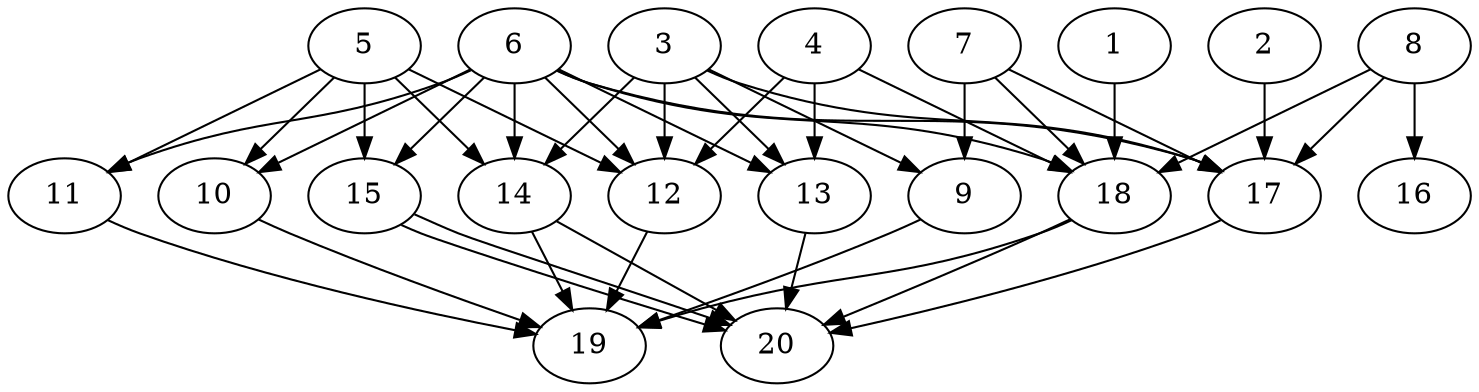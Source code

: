 // DAG automatically generated by daggen at Thu Oct  3 13:58:43 2019
// ./daggen --dot -n 20 --ccr 0.4 --fat 0.7 --regular 0.5 --density 0.6 --mindata 5242880 --maxdata 52428800 
digraph G {
  1 [size="40386560", alpha="0.08", expect_size="16154624"] 
  1 -> 18 [size ="16154624"]
  2 [size="70758400", alpha="0.00", expect_size="28303360"] 
  2 -> 17 [size ="28303360"]
  3 [size="26759680", alpha="0.12", expect_size="10703872"] 
  3 -> 9 [size ="10703872"]
  3 -> 12 [size ="10703872"]
  3 -> 13 [size ="10703872"]
  3 -> 14 [size ="10703872"]
  3 -> 17 [size ="10703872"]
  4 [size="54840320", alpha="0.20", expect_size="21936128"] 
  4 -> 12 [size ="21936128"]
  4 -> 13 [size ="21936128"]
  4 -> 18 [size ="21936128"]
  5 [size="89113600", alpha="0.10", expect_size="35645440"] 
  5 -> 10 [size ="35645440"]
  5 -> 11 [size ="35645440"]
  5 -> 12 [size ="35645440"]
  5 -> 14 [size ="35645440"]
  5 -> 15 [size ="35645440"]
  6 [size="34019840", alpha="0.07", expect_size="13607936"] 
  6 -> 10 [size ="13607936"]
  6 -> 11 [size ="13607936"]
  6 -> 12 [size ="13607936"]
  6 -> 13 [size ="13607936"]
  6 -> 14 [size ="13607936"]
  6 -> 15 [size ="13607936"]
  6 -> 17 [size ="13607936"]
  6 -> 18 [size ="13607936"]
  7 [size="130401280", alpha="0.17", expect_size="52160512"] 
  7 -> 9 [size ="52160512"]
  7 -> 17 [size ="52160512"]
  7 -> 18 [size ="52160512"]
  8 [size="112504320", alpha="0.05", expect_size="45001728"] 
  8 -> 16 [size ="45001728"]
  8 -> 17 [size ="45001728"]
  8 -> 18 [size ="45001728"]
  9 [size="112215040", alpha="0.07", expect_size="44886016"] 
  9 -> 19 [size ="44886016"]
  10 [size="23851520", alpha="0.02", expect_size="9540608"] 
  10 -> 19 [size ="9540608"]
  11 [size="13493760", alpha="0.08", expect_size="5397504"] 
  11 -> 19 [size ="5397504"]
  12 [size="63377920", alpha="0.09", expect_size="25351168"] 
  12 -> 19 [size ="25351168"]
  13 [size="66135040", alpha="0.08", expect_size="26454016"] 
  13 -> 20 [size ="26454016"]
  14 [size="18667520", alpha="0.13", expect_size="7467008"] 
  14 -> 19 [size ="7467008"]
  14 -> 20 [size ="7467008"]
  15 [size="17948160", alpha="0.03", expect_size="7179264"] 
  15 -> 20 [size ="7179264"]
  15 -> 20 [size ="7179264"]
  16 [size="79073280", alpha="0.02", expect_size="31629312"] 
  17 [size="119086080", alpha="0.14", expect_size="47634432"] 
  17 -> 20 [size ="47634432"]
  18 [size="99671040", alpha="0.09", expect_size="39868416"] 
  18 -> 19 [size ="39868416"]
  18 -> 20 [size ="39868416"]
  19 [size="129167360", alpha="0.11", expect_size="51666944"] 
  20 [size="51837440", alpha="0.03", expect_size="20734976"] 
}
